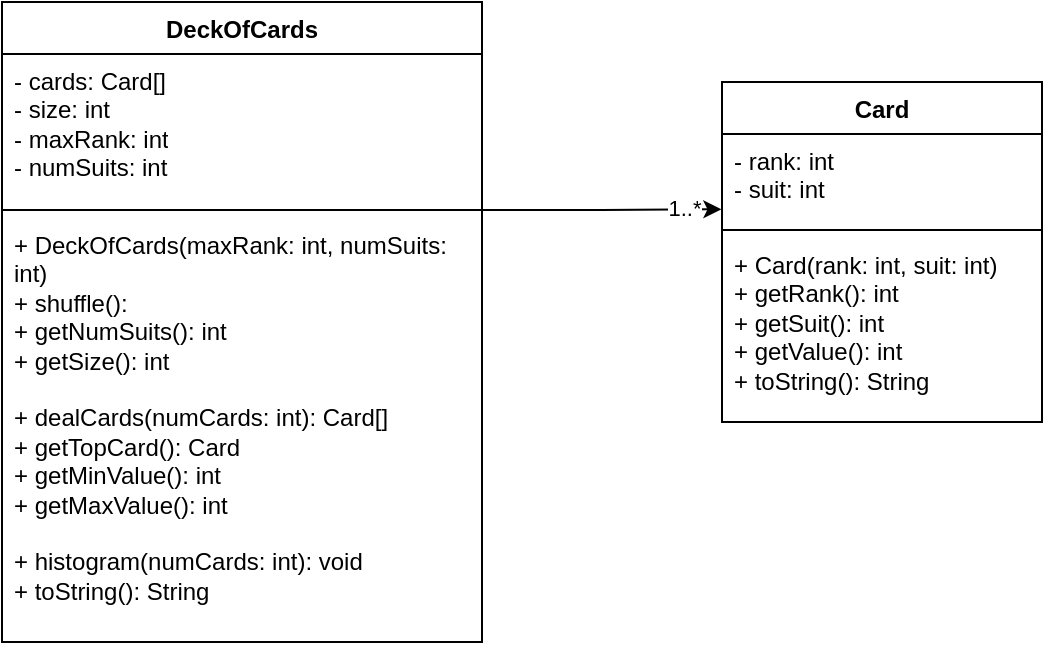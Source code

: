 <mxfile version="21.3.6" type="device">
  <diagram name="Trang-1" id="AhRhFbLADbAykFv3mAFu">
    <mxGraphModel dx="1002" dy="613" grid="1" gridSize="10" guides="1" tooltips="1" connect="1" arrows="1" fold="1" page="1" pageScale="1" pageWidth="827" pageHeight="1169" math="0" shadow="0">
      <root>
        <mxCell id="0" />
        <mxCell id="1" parent="0" />
        <mxCell id="M-9u5XhaWG5Mt3br3_Bx-1" value="Card" style="swimlane;fontStyle=1;align=center;verticalAlign=top;childLayout=stackLayout;horizontal=1;startSize=26;horizontalStack=0;resizeParent=1;resizeParentMax=0;resizeLast=0;collapsible=1;marginBottom=0;whiteSpace=wrap;html=1;" vertex="1" parent="1">
          <mxGeometry x="440" y="120" width="160" height="170" as="geometry" />
        </mxCell>
        <mxCell id="M-9u5XhaWG5Mt3br3_Bx-2" value="- rank: int&lt;br&gt;- suit: int" style="text;strokeColor=none;fillColor=none;align=left;verticalAlign=top;spacingLeft=4;spacingRight=4;overflow=hidden;rotatable=0;points=[[0,0.5],[1,0.5]];portConstraint=eastwest;whiteSpace=wrap;html=1;" vertex="1" parent="M-9u5XhaWG5Mt3br3_Bx-1">
          <mxGeometry y="26" width="160" height="44" as="geometry" />
        </mxCell>
        <mxCell id="M-9u5XhaWG5Mt3br3_Bx-3" value="" style="line;strokeWidth=1;fillColor=none;align=left;verticalAlign=middle;spacingTop=-1;spacingLeft=3;spacingRight=3;rotatable=0;labelPosition=right;points=[];portConstraint=eastwest;strokeColor=inherit;" vertex="1" parent="M-9u5XhaWG5Mt3br3_Bx-1">
          <mxGeometry y="70" width="160" height="8" as="geometry" />
        </mxCell>
        <mxCell id="M-9u5XhaWG5Mt3br3_Bx-4" value="+ Card(rank: int, suit: int)&lt;br&gt;+ getRank(): int&lt;br&gt;+ getSuit(): int&lt;br&gt;+ getValue(): int&lt;br&gt;+ toString(): String" style="text;strokeColor=none;fillColor=none;align=left;verticalAlign=top;spacingLeft=4;spacingRight=4;overflow=hidden;rotatable=0;points=[[0,0.5],[1,0.5]];portConstraint=eastwest;whiteSpace=wrap;html=1;" vertex="1" parent="M-9u5XhaWG5Mt3br3_Bx-1">
          <mxGeometry y="78" width="160" height="92" as="geometry" />
        </mxCell>
        <mxCell id="M-9u5XhaWG5Mt3br3_Bx-6" value="DeckOfCards" style="swimlane;fontStyle=1;align=center;verticalAlign=top;childLayout=stackLayout;horizontal=1;startSize=26;horizontalStack=0;resizeParent=1;resizeParentMax=0;resizeLast=0;collapsible=1;marginBottom=0;whiteSpace=wrap;html=1;" vertex="1" parent="1">
          <mxGeometry x="80" y="80" width="240" height="320" as="geometry" />
        </mxCell>
        <mxCell id="M-9u5XhaWG5Mt3br3_Bx-7" value="- cards: Card[]&lt;br&gt;- size: int&lt;br&gt;- maxRank: int&lt;br&gt;- numSuits: int" style="text;strokeColor=none;fillColor=none;align=left;verticalAlign=top;spacingLeft=4;spacingRight=4;overflow=hidden;rotatable=0;points=[[0,0.5],[1,0.5]];portConstraint=eastwest;whiteSpace=wrap;html=1;" vertex="1" parent="M-9u5XhaWG5Mt3br3_Bx-6">
          <mxGeometry y="26" width="240" height="74" as="geometry" />
        </mxCell>
        <mxCell id="M-9u5XhaWG5Mt3br3_Bx-8" value="" style="line;strokeWidth=1;fillColor=none;align=left;verticalAlign=middle;spacingTop=-1;spacingLeft=3;spacingRight=3;rotatable=0;labelPosition=right;points=[];portConstraint=eastwest;strokeColor=inherit;" vertex="1" parent="M-9u5XhaWG5Mt3br3_Bx-6">
          <mxGeometry y="100" width="240" height="8" as="geometry" />
        </mxCell>
        <mxCell id="M-9u5XhaWG5Mt3br3_Bx-9" value="+ DeckOfCards(maxRank: int, numSuits: int)&lt;br&gt;+ shuffle():&lt;br&gt;+ getNumSuits(): int&lt;br&gt;+ getSize(): int&lt;br&gt;&lt;br&gt;+ dealCards(numCards: int): Card[]&lt;br&gt;+ getTopCard(): Card&lt;br&gt;+ getMinValue(): int&lt;br&gt;+ getMaxValue(): int&lt;br&gt;&lt;br&gt;+ histogram(numCards: int): void&lt;br&gt;+ toString(): String" style="text;strokeColor=none;fillColor=none;align=left;verticalAlign=top;spacingLeft=4;spacingRight=4;overflow=hidden;rotatable=0;points=[[0,0.5],[1,0.5]];portConstraint=eastwest;whiteSpace=wrap;html=1;" vertex="1" parent="M-9u5XhaWG5Mt3br3_Bx-6">
          <mxGeometry y="108" width="240" height="212" as="geometry" />
        </mxCell>
        <mxCell id="M-9u5XhaWG5Mt3br3_Bx-12" style="edgeStyle=orthogonalEdgeStyle;rounded=0;orthogonalLoop=1;jettySize=auto;html=1;entryX=-0.002;entryY=0.855;entryDx=0;entryDy=0;entryPerimeter=0;" edge="1" parent="1" source="M-9u5XhaWG5Mt3br3_Bx-8" target="M-9u5XhaWG5Mt3br3_Bx-2">
          <mxGeometry relative="1" as="geometry" />
        </mxCell>
        <mxCell id="M-9u5XhaWG5Mt3br3_Bx-13" value="1..*" style="edgeLabel;html=1;align=center;verticalAlign=middle;resizable=0;points=[];" vertex="1" connectable="0" parent="M-9u5XhaWG5Mt3br3_Bx-12">
          <mxGeometry x="0.689" y="1" relative="1" as="geometry">
            <mxPoint as="offset" />
          </mxGeometry>
        </mxCell>
      </root>
    </mxGraphModel>
  </diagram>
</mxfile>
